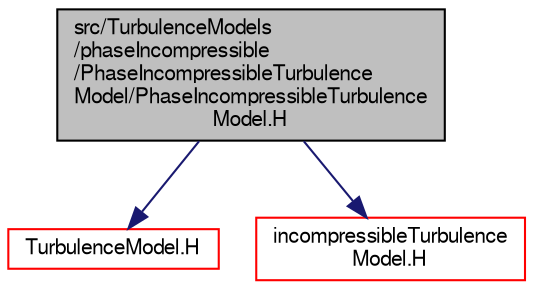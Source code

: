 digraph "src/TurbulenceModels/phaseIncompressible/PhaseIncompressibleTurbulenceModel/PhaseIncompressibleTurbulenceModel.H"
{
  bgcolor="transparent";
  edge [fontname="FreeSans",fontsize="10",labelfontname="FreeSans",labelfontsize="10"];
  node [fontname="FreeSans",fontsize="10",shape=record];
  Node0 [label="src/TurbulenceModels\l/phaseIncompressible\l/PhaseIncompressibleTurbulence\lModel/PhaseIncompressibleTurbulence\lModel.H",height=0.2,width=0.4,color="black", fillcolor="grey75", style="filled", fontcolor="black"];
  Node0 -> Node1 [color="midnightblue",fontsize="10",style="solid",fontname="FreeSans"];
  Node1 [label="TurbulenceModel.H",height=0.2,width=0.4,color="red",URL="$a17789.html"];
  Node0 -> Node57 [color="midnightblue",fontsize="10",style="solid",fontname="FreeSans"];
  Node57 [label="incompressibleTurbulence\lModel.H",height=0.2,width=0.4,color="red",URL="$a17711.html"];
}

